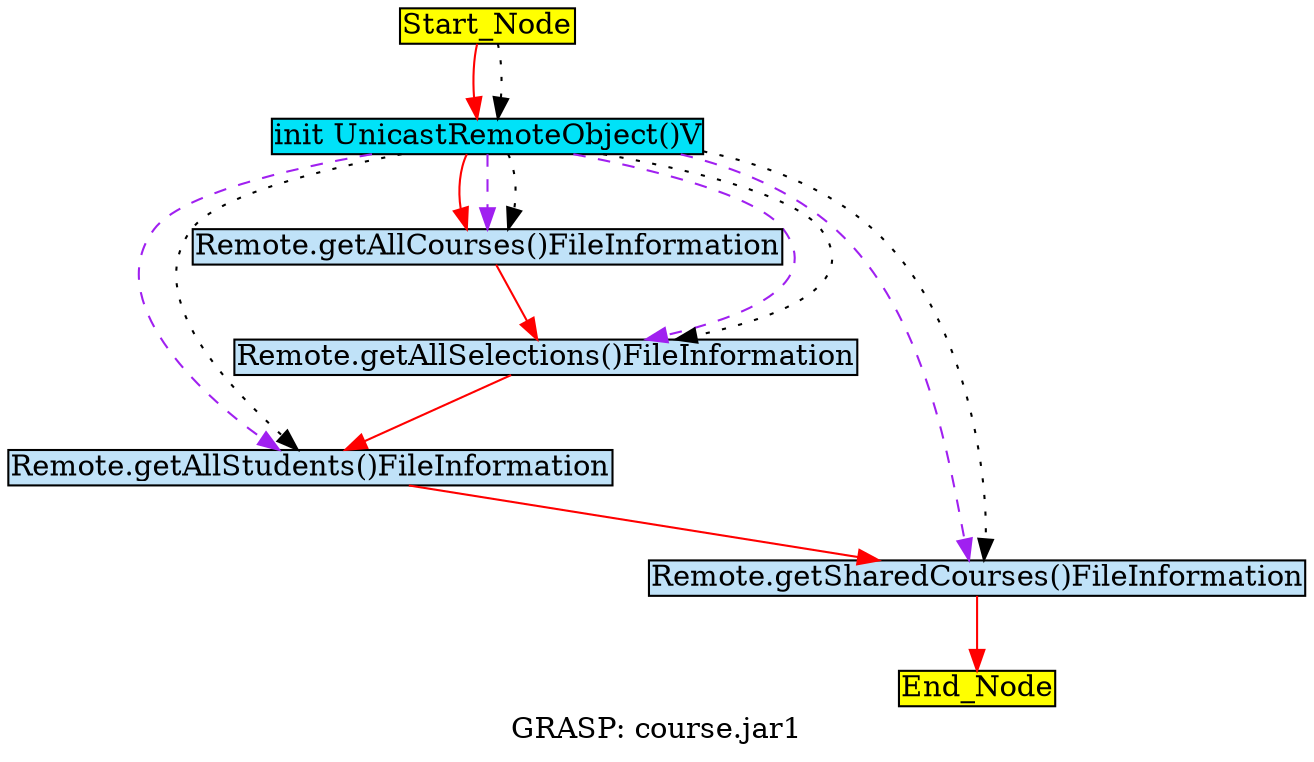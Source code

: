 digraph G {
	graph[label="GRASP: course.jar1"];	node[style=filled,fillcolor ="white",shape=box,margin=0.02,width=0,height=0];
	"Start_Node"[fillcolor ="yellow",style="filled" ];
	"Remote.getAllStudents()FileInformation"[fillcolor ="#c0e2f8",style="filled" ];
	"Remote.getSharedCourses()FileInformation"[fillcolor ="#c0e2f8",style="filled" ];
	"Remote.getAllSelections()FileInformation"[fillcolor ="#c0e2f8",style="filled" ];
	"init UnicastRemoteObject()V"[fillcolor ="#00e2f8",style="filled" ];
	"Start_Node"[fillcolor ="yellow",style="filled" ];
	"Remote.getAllCourses()FileInformation"[fillcolor ="#c0e2f8",style="filled" ];
	"End_Node"[fillcolor ="yellow",style="filled" ];
	"Remote.getAllStudents()FileInformation" -> "Remote.getSharedCourses()FileInformation"[color="red",style=solid];
	"Remote.getSharedCourses()FileInformation" -> "End_Node"[color="red",style=solid];
	"Remote.getAllSelections()FileInformation" -> "Remote.getAllStudents()FileInformation"[color="red",style=solid];
	"init UnicastRemoteObject()V" -> "Remote.getAllStudents()FileInformation"[color="purple",style=dashed];
	"init UnicastRemoteObject()V" -> "Remote.getAllStudents()FileInformation"[color="black",style=dotted];
	"init UnicastRemoteObject()V" -> "Remote.getSharedCourses()FileInformation"[color="purple",style=dashed];
	"init UnicastRemoteObject()V" -> "Remote.getSharedCourses()FileInformation"[color="black",style=dotted];
	"init UnicastRemoteObject()V" -> "Remote.getAllSelections()FileInformation"[color="purple",style=dashed];
	"init UnicastRemoteObject()V" -> "Remote.getAllSelections()FileInformation"[color="black",style=dotted];
	"init UnicastRemoteObject()V" -> "Remote.getAllCourses()FileInformation"[color="red",style=solid];
	"init UnicastRemoteObject()V" -> "Remote.getAllCourses()FileInformation"[color="purple",style=dashed];
	"init UnicastRemoteObject()V" -> "Remote.getAllCourses()FileInformation"[color="black",style=dotted];
	"Start_Node" -> "init UnicastRemoteObject()V"[color="red",style=solid];
	"Start_Node" -> "init UnicastRemoteObject()V"[color="black",style=dotted];
	"Remote.getAllCourses()FileInformation" -> "Remote.getAllSelections()FileInformation"[color="red",style=solid];
}
